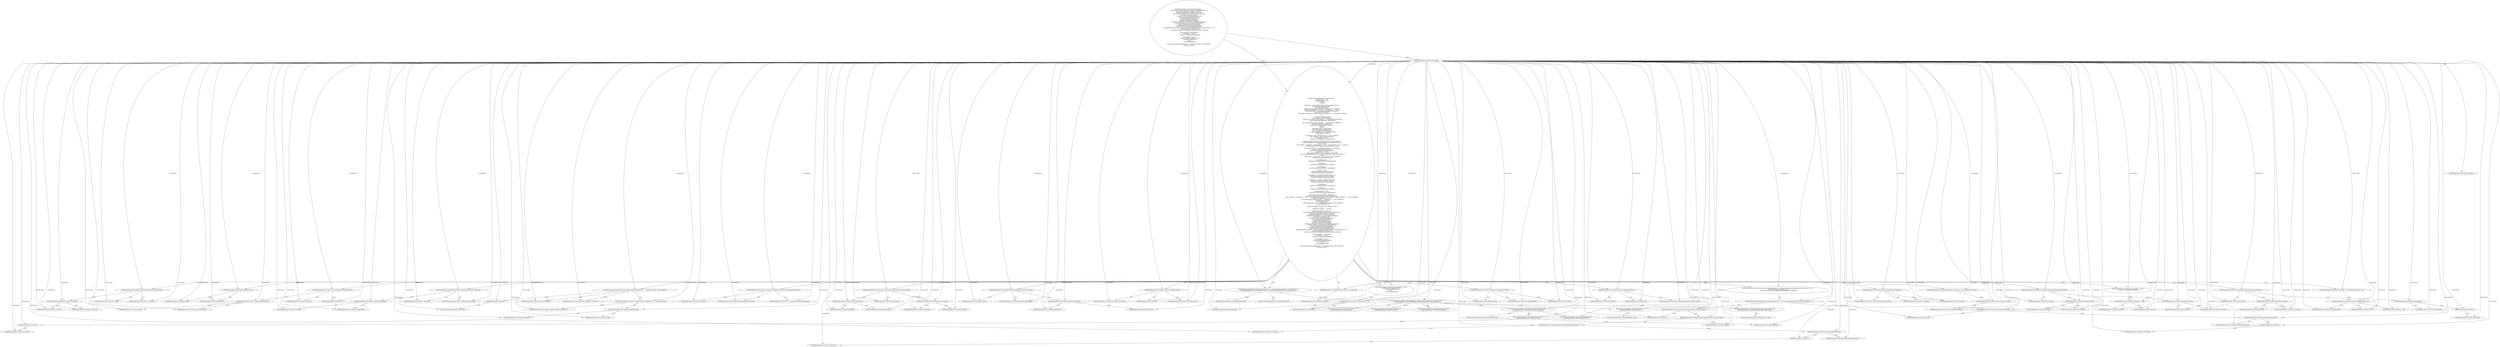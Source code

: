 digraph "Pattern" {
0 [label="addGenICGeneratedFiles#?,File,Hashtable#8:DELETE
buildWebsphereJar#?,File,File#5:DELETE" shape=ellipse]
1 [label="addGenICGeneratedFiles#?,File,Hashtable#8:((Java) (getTask().getProject().createTask(\"java\")))
buildWebsphereJar#?,File,File#5:((Java) (getTask().getProject().createTask(\"java\")))" shape=ellipse]
2 [label="addGenICGeneratedFiles#?,File,Hashtable#8:genicTask = ((Java) (getTask().getProject().createTask(\"java\")))
buildWebsphereJar#?,File,File#5:Java javaTask = ((Java) (getTask().getProject().createTask(\"java\")))" shape=ellipse]
3 [label="addGenICGeneratedFiles#?,File,Hashtable#2:\{
    Java genicTask = null;
    String genicClass = null;
    if (nogenic) \{
        return;
    \}
    genicTask = ((Java) (getTask().getProject().createTask(\"java\")));
    genicTask.setTaskName(\"genic\");
    genicTask.setFork(true);
    genicTask.createJvmarg().setValue(\"-Dinstall.root=\" + jonasroot);
    String jonasConfigDir = (jonasroot + File.separator) + \"config\";
    File javaPolicyFile = new File(jonasConfigDir, \"java.policy\");
    if (javaPolicyFile.exists()) \{
        genicTask.createJvmarg().setValue(\"-Djava.security.policy=\" + javaPolicyFile.toString());
    \}
    try \{
        outputdir = createTempDir();
    \} catch (IOException aIOException) \{
        String msg = \"Cannot create temp dir: \" + aIOException.getMessage();
        throw new BuildException(msg, aIOException);
    \}
    log(\"Using temporary output directory: \" + outputdir, MSG_VERBOSE);
    genicTask.createArg().setValue(\"-d\");
    genicTask.createArg().setFile(outputdir);
    String key;
    File f;
    Enumeration keys = ejbFiles.keys();
    while (keys.hasMoreElements()) \{
        key = ((String) (keys.nextElement()));
        f = new File((outputdir + File.separator) + key);
        f.getParentFile().mkdirs();
    \} 
    log(\"Worked around a bug of GenIC 2.5.\", MSG_VERBOSE);
    Path classpath = getCombinedClasspath();
    if (classpath == null) \{
        classpath = new Path(getTask().getProject());
    \}
    classpath.append(new Path(classpath.getProject(), jonasConfigDir));
    classpath.append(new Path(classpath.getProject(), outputdir.toString()));
    if (orb != null) \{
        String orbJar = ((((jonasroot + File.separator) + \"lib\") + File.separator) + orb) + \"_jonas.jar\";
        classpath.append(new Path(classpath.getProject(), orbJar));
    \}
    log(\"Using classpath: \" + classpath.toString(), MSG_VERBOSE);
    genicTask.setClasspath(classpath);
    genicClass = getGenicClassName(classpath);
    if (genicClass == null) \{
        log(\"Cannot find GenIC class in classpath.\", MSG_ERR);
        throw new BuildException(\"GenIC class not found, please check the classpath.\");
    \} else \{
        log((\"Using '\" + genicClass) + \"' GenIC class.\", MSG_VERBOSE);
        genicTask.setClassname(genicClass);
    \}
    if (keepgenerated) \{
        genicTask.createArg().setValue(\"-keepgenerated\");
    \}
    if (nocompil) \{
        genicTask.createArg().setValue(\"-nocompil\");
    \}
    if (novalidation) \{
        genicTask.createArg().setValue(\"-novalidation\");
    \}
    if (javac != null) \{
        genicTask.createArg().setValue(\"-javac\");
        genicTask.createArg().setLine(javac);
    \}
    if ((javacopts != null) && (!javacopts.equals(\"\"))) \{
        genicTask.createArg().setValue(\"-javacopts\");
        genicTask.createArg().setLine(javacopts);
    \}
    if ((rmicopts != null) && (!rmicopts.equals(\"\"))) \{
        genicTask.createArg().setValue(\"-rmicopts\");
        genicTask.createArg().setLine(rmicopts);
    \}
    if (secpropag) \{
        genicTask.createArg().setValue(\"-secpropag\");
    \}
    if (verbose) \{
        genicTask.createArg().setValue(\"-verbose\");
    \}
    if (additionalargs != null) \{
        genicTask.createArg().setValue(additionalargs);
    \}
    genicTask.createArg().setValue(\"-noaddinjar\");
    genicTask.createArg().setValue(genericJarFile.getPath());
    log((((((\"Calling \" + genicClass) + \" for \") + getConfig().descriptorDir) + File.separator) + descriptorName) + \".\", MSG_VERBOSE);
    if (genicTask.executeJava() != 0) \{
        log((\"Deleting temp output directory '\" + outputdir) + \"'.\", MSG_VERBOSE);
        deleteAllFiles(outputdir);
        if (!keepgeneric) \{
            log(\"Deleting generic JAR \" + genericJarFile.toString(), MSG_VERBOSE);
            genericJarFile.delete();
        \}
        throw new BuildException(\"GenIC reported an error.\");
    \}
    addAllFiles(outputdir, \"\", ejbFiles);
\}
buildWebsphereJar#?,File,File#4:\{
    Java javaTask = ((Java) (getTask().getProject().createTask(\"java\")));
    javaTask.createJvmarg().setValue(\"-Xms64m\");
    javaTask.createJvmarg().setValue(\"-Xmx128m\");
    Environment.Variable var = new Environment.Variable();
    var.setKey(\"websphere.lib.dir\");
    File libdir = new File(websphereHome, \"lib\");
    var.setValue(libdir.getAbsolutePath());
    javaTask.addSysproperty(var);
    javaTask.setDir(websphereHome);
    javaTask.setTaskName(\"ejbdeploy\");
    javaTask.setClassname(\"com.ibm.etools.ejbdeploy.EJBDeploy\");
    javaTask.createArg().setValue(sourceJar.getPath());
    javaTask.createArg().setValue(tempdir);
    javaTask.createArg().setValue(destJar.getPath());
    javaTask.createArg().setLine(getOptions());
    if ((getCombinedClasspath() != null) && (getCombinedClasspath().toString().length() > 0)) \{
        javaTask.createArg().setValue(\"-cp\");
        javaTask.createArg().setValue(getCombinedClasspath().toString());
    \}
    Path classpath = wasClasspath;
    if (classpath == null) \{
        classpath = getCombinedClasspath();
    \}
    if (classpath != null) \{
        javaTask.setClasspath(classpath);
        javaTask.setFork(true);
    \} else \{
        javaTask.setFork(true);
    \}
    log(\"Calling websphere.ejbdeploy for \" + sourceJar.toString(), MSG_VERBOSE);
    javaTask.execute();
\}" shape=ellipse]
4 [label="addGenICGeneratedFiles#?,File,Hashtable#8:genicTask" shape=ellipse]
5 [label="addGenICGeneratedFiles#?,File,Hashtable#8:INSERT" shape=ellipse]
6 [label="addGenICGeneratedFiles#?,File,Hashtable#8:createTask
buildWebsphereJar#?,File,File#5:createTask" shape=ellipse]
7 [label="addGenICGeneratedFiles#?,File,Hashtable#8:Java
buildWebsphereJar#?,File,File#5:Java" shape=ellipse]
8 [label="addGenICGeneratedFiles#?,File,Hashtable#8:getTask().getProject()
buildWebsphereJar#?,File,File#5:getTask().getProject()" shape=ellipse]
9 [label="addGenICGeneratedFiles#?,File,Hashtable#8:getProject" shape=ellipse]
10 [label="addGenICGeneratedFiles#?,File,Hashtable#8:getTask()
buildWebsphereJar#?,File,File#5:getTask()" shape=ellipse]
11 [label="addGenICGeneratedFiles#?,File,Hashtable#8:getProject()
buildWebsphereJar#?,File,File#5:getProject()" shape=ellipse]
12 [label="addGenICGeneratedFiles#?,File,Hashtable#8:createTask(java.lang.String)
buildWebsphereJar#?,File,File#5:createTask(java.lang.String)" shape=ellipse]
13 [label="addGenICGeneratedFiles#?,File,Hashtable#-1:String" shape=ellipse]
14 [label="addGenICGeneratedFiles#?,File,Hashtable#8:\"java\"
buildWebsphereJar#?,File,File#5:\"java\"" shape=ellipse]
15 [label="addGenICGeneratedFiles#?,File,Hashtable#-1:String" shape=ellipse]
16 [label="buildWebsphereJar#?,File,File#4:if (ejbdeploy) \{
    Java javaTask = ((Java) (getTask().getProject().createTask(\"java\")));
    javaTask.createJvmarg().setValue(\"-Xms64m\");
    javaTask.createJvmarg().setValue(\"-Xmx128m\");
    Environment.Variable var = new Environment.Variable();
    var.setKey(\"websphere.lib.dir\");
    File libdir = new File(websphereHome, \"lib\");
    var.setValue(libdir.getAbsolutePath());
    javaTask.addSysproperty(var);
    javaTask.setDir(websphereHome);
    javaTask.setTaskName(\"ejbdeploy\");
    javaTask.setClassname(\"com.ibm.etools.ejbdeploy.EJBDeploy\");
    javaTask.createArg().setValue(sourceJar.getPath());
    javaTask.createArg().setValue(tempdir);
    javaTask.createArg().setValue(destJar.getPath());
    javaTask.createArg().setLine(getOptions());
    if ((getCombinedClasspath() != null) && (getCombinedClasspath().toString().length() > 0)) \{
        javaTask.createArg().setValue(\"-cp\");
        javaTask.createArg().setValue(getCombinedClasspath().toString());
    \}
    Path classpath = wasClasspath;
    if (classpath == null) \{
        classpath = getCombinedClasspath();
    \}
    if (classpath != null) \{
        javaTask.setClasspath(classpath);
        javaTask.setFork(true);
    \} else \{
        javaTask.setFork(true);
    \}
    log(\"Calling websphere.ejbdeploy for \" + sourceJar.toString(), MSG_VERBOSE);
    javaTask.execute();
\}" shape=ellipse]
17 [label="buildWebsphereJar#?,File,File#16:getPath()" shape=ellipse]
18 [label="buildWebsphereJar#?,File,File#-1:PlaceHold" shape=ellipse]
19 [label="buildWebsphereJar#?,File,File#12:var" shape=ellipse]
20 [label="buildWebsphereJar#?,File,File#34:\"Calling websphere.ejbdeploy for \"" shape=ellipse]
21 [label="buildWebsphereJar#?,File,File#35:javaTask" shape=ellipse]
22 [label="buildWebsphereJar#?,File,File#-1:PlaceHold" shape=ellipse]
23 [label="buildWebsphereJar#?,File,File#17:javaTask.createArg().setValue(tempdir)" shape=ellipse]
24 [label="buildWebsphereJar#?,File,File#20:getCombinedClasspath().toString()" shape=ellipse]
25 [label="buildWebsphereJar#?,File,File#14:\"ejbdeploy\"" shape=ellipse]
26 [label="buildWebsphereJar#?,File,File#25:classpath == null" shape=ellipse]
27 [label="buildWebsphereJar#?,File,File#20:length()" shape=ellipse]
28 [label="buildWebsphereJar#?,File,File#19:createArg()" shape=ellipse]
29 [label="buildWebsphereJar#?,File,File#11:var.setValue(libdir.getAbsolutePath())" shape=ellipse]
30 [label="buildWebsphereJar#?,File,File#17:tempdir" shape=ellipse]
31 [label="buildWebsphereJar#?,File,File#16:sourceJar" shape=ellipse]
32 [label="buildWebsphereJar#?,File,File#20:null" shape=ellipse]
33 [label="buildWebsphereJar#?,File,File#4:ejbdeploy" shape=ellipse]
34 [label="buildWebsphereJar#?,File,File#-1:ejbdeploy" shape=ellipse]
35 [label="buildWebsphereJar#?,File,File#-1:" shape=ellipse]
36 [label="buildWebsphereJar#?,File,File#-1:" shape=ellipse]
37 [label="buildWebsphereJar#?,File,File#20:getCombinedClasspath()" shape=ellipse]
38 [label="buildWebsphereJar#?,File,File#20:(getCombinedClasspath().toString().length() > 0)" shape=ellipse]
39 [label="buildWebsphereJar#?,File,File#7:\"-Xmx128m\"" shape=ellipse]
40 [label="buildWebsphereJar#?,File,File#16:sourceJar.getPath()" shape=ellipse]
41 [label="buildWebsphereJar#?,File,File#35:javaTask.execute()" shape=ellipse]
42 [label="buildWebsphereJar#?,File,File#25:classpath" shape=ellipse]
43 [label="buildWebsphereJar#?,File,File#17:createArg()" shape=ellipse]
44 [label="buildWebsphereJar#?,File,File#11:libdir.getAbsolutePath()" shape=ellipse]
45 [label="buildWebsphereJar#?,File,File#-1:Environment$Variable()" shape=ellipse]
46 [label="buildWebsphereJar#?,File,File#24:wasClasspath" shape=ellipse]
47 [label="buildWebsphereJar#?,File,File#5:getTask()" shape=ellipse]
48 [label="buildWebsphereJar#?,File,File#17:setValue()" shape=ellipse]
49 [label="buildWebsphereJar#?,File,File#13:websphereHome" shape=ellipse]
50 [label="buildWebsphereJar#?,File,File#35:execute()" shape=ellipse]
51 [label="buildWebsphereJar#?,File,File#34:sourceJar" shape=ellipse]
52 [label="buildWebsphereJar#?,File,File#7:createJvmarg()" shape=ellipse]
53 [label="buildWebsphereJar#?,File,File#7:javaTask.createJvmarg().setValue(\"-Xmx128m\")" shape=ellipse]
54 [label="buildWebsphereJar#?,File,File#-1:" shape=ellipse]
55 [label="buildWebsphereJar#?,File,File#34:toString()" shape=ellipse]
56 [label="buildWebsphereJar#?,File,File#7:setValue(java.lang.String)" shape=ellipse]
57 [label="buildWebsphereJar#?,File,File#34:sourceJar.toString()" shape=ellipse]
58 [label="buildWebsphereJar#?,File,File#6:javaTask.createJvmarg()" shape=ellipse]
59 [label="buildWebsphereJar#?,File,File#18:createArg()" shape=ellipse]
60 [label="buildWebsphereJar#?,File,File#34:log(\"Calling websphere.ejbdeploy for \" + sourceJar.toString(), MSG_VERBOSE)" shape=ellipse]
61 [label="buildWebsphereJar#?,File,File#19:javaTask" shape=ellipse]
62 [label="buildWebsphereJar#?,File,File#11:var" shape=ellipse]
63 [label="buildWebsphereJar#?,File,File#18:setValue()" shape=ellipse]
64 [label="buildWebsphereJar#?,File,File#15:javaTask.setClassname(\"com.ibm.etools.ejbdeploy.EJBDeploy\")" shape=ellipse]
65 [label="buildWebsphereJar#?,File,File#18:destJar.getPath()" shape=ellipse]
66 [label="buildWebsphereJar#?,File,File#14:setTaskName(java.lang.String)" shape=ellipse]
67 [label="buildWebsphereJar#?,File,File#6:setValue(java.lang.String)" shape=ellipse]
68 [label="buildWebsphereJar#?,File,File#18:destJar" shape=ellipse]
69 [label="buildWebsphereJar#?,File,File#10:websphereHome" shape=ellipse]
70 [label="buildWebsphereJar#?,File,File#15:javaTask" shape=ellipse]
71 [label="buildWebsphereJar#?,File,File#20:(getCombinedClasspath() != null) && (getCombinedClasspath().toString().length() > 0)" shape=ellipse]
72 [label="buildWebsphereJar#?,File,File#20:0" shape=ellipse]
73 [label="buildWebsphereJar#?,File,File#16:javaTask.createArg().setValue(sourceJar.getPath())" shape=ellipse]
74 [label="buildWebsphereJar#?,File,File#6:\"-Xms64m\"" shape=ellipse]
75 [label="buildWebsphereJar#?,File,File#9:setKey(java.lang.String)" shape=ellipse]
76 [label="buildWebsphereJar#?,File,File#16:createArg()" shape=ellipse]
77 [label="buildWebsphereJar#?,File,File#-1:File()" shape=ellipse]
78 [label="buildWebsphereJar#?,File,File#17:javaTask.createArg()" shape=ellipse]
79 [label="buildWebsphereJar#?,File,File#6:javaTask.createJvmarg().setValue(\"-Xms64m\")" shape=ellipse]
80 [label="buildWebsphereJar#?,File,File#20:getCombinedClasspath()" shape=ellipse]
81 [label="buildWebsphereJar#?,File,File#9:\"websphere.lib.dir\"" shape=ellipse]
82 [label="buildWebsphereJar#?,File,File#28:if (classpath != null) \{
    javaTask.setClasspath(classpath);
    javaTask.setFork(true);
\} else \{
    javaTask.setFork(true);
\}" shape=ellipse]
83 [label="buildWebsphereJar#?,File,File#-1:PlaceHold" shape=ellipse]
84 [label="buildWebsphereJar#?,File,File#-1:" shape=ellipse]
85 [label="buildWebsphereJar#?,File,File#7:javaTask.createJvmarg()" shape=ellipse]
86 [label="buildWebsphereJar#?,File,File#28:null" shape=ellipse]
87 [label="buildWebsphereJar#?,File,File#19:getOptions()" shape=ellipse]
88 [label="buildWebsphereJar#?,File,File#9:var.setKey(\"websphere.lib.dir\")" shape=ellipse]
89 [label="buildWebsphereJar#?,File,File#20:if ((getCombinedClasspath() != null) && (getCombinedClasspath().toString().length() > 0)) \{
    javaTask.createArg().setValue(\"-cp\");
    javaTask.createArg().setValue(getCombinedClasspath().toString());
\}" shape=ellipse]
90 [label="buildWebsphereJar#?,File,File#24:Path classpath = wasClasspath" shape=ellipse]
91 [label="buildWebsphereJar#?,File,File#20:(getCombinedClasspath() != null)" shape=ellipse]
92 [label="buildWebsphereJar#?,File,File#14:javaTask" shape=ellipse]
93 [label="buildWebsphereJar#?,File,File#6:javaTask" shape=ellipse]
94 [label="buildWebsphereJar#?,File,File#10:\"lib\"" shape=ellipse]
95 [label="buildWebsphereJar#?,File,File#34:MSG_VERBOSE" shape=ellipse]
96 [label="buildWebsphereJar#?,File,File#20:getCombinedClasspath().toString().length()" shape=ellipse]
97 [label="buildWebsphereJar#?,File,File#-1:PlaceHold" shape=ellipse]
98 [label="buildWebsphereJar#?,File,File#12:addSysproperty(Environment.Variable)" shape=ellipse]
99 [label="buildWebsphereJar#?,File,File#18:javaTask.createArg()" shape=ellipse]
100 [label="buildWebsphereJar#?,File,File#12:javaTask.addSysproperty(var)" shape=ellipse]
101 [label="buildWebsphereJar#?,File,File#25:null" shape=ellipse]
102 [label="buildWebsphereJar#?,File,File#18:javaTask" shape=ellipse]
103 [label="buildWebsphereJar#?,File,File#12:javaTask" shape=ellipse]
104 [label="buildWebsphereJar#?,File,File#19:javaTask.createArg()" shape=ellipse]
105 [label="buildWebsphereJar#?,File,File#15:\"com.ibm.etools.ejbdeploy.EJBDeploy\"" shape=ellipse]
106 [label="buildWebsphereJar#?,File,File#11:setValue()" shape=ellipse]
107 [label="buildWebsphereJar#?,File,File#28:classpath != null" shape=ellipse]
108 [label="buildWebsphereJar#?,File,File#16:javaTask" shape=ellipse]
109 [label="buildWebsphereJar#?,File,File#7:javaTask" shape=ellipse]
110 [label="buildWebsphereJar#?,File,File#28:classpath" shape=ellipse]
111 [label="buildWebsphereJar#?,File,File#19:setLine()" shape=ellipse]
112 [label="buildWebsphereJar#?,File,File#17:javaTask" shape=ellipse]
113 [label="buildWebsphereJar#?,File,File#20:toString()" shape=ellipse]
114 [label="buildWebsphereJar#?,File,File#16:setValue()" shape=ellipse]
115 [label="buildWebsphereJar#?,File,File#-1:PlaceHold" shape=ellipse]
116 [label="buildWebsphereJar#?,File,File#9:var" shape=ellipse]
117 [label="buildWebsphereJar#?,File,File#34:log(<unknown>,<unknown>)" shape=ellipse]
118 [label="buildWebsphereJar#?,File,File#13:javaTask.setDir(websphereHome)" shape=ellipse]
119 [label="buildWebsphereJar#?,File,File#13:setDir()" shape=ellipse]
120 [label="buildWebsphereJar#?,File,File#34:\"Calling websphere.ejbdeploy for \" + sourceJar.toString()" shape=ellipse]
121 [label="buildWebsphereJar#?,File,File#8:new Environment.Variable()" shape=ellipse]
122 [label="buildWebsphereJar#?,File,File#-1:" shape=ellipse]
123 [label="buildWebsphereJar#?,File,File#8:Environment.Variable var = new Environment.Variable()" shape=ellipse]
124 [label="buildWebsphereJar#?,File,File#20:getCombinedClasspath()" shape=ellipse]
125 [label="buildWebsphereJar#?,File,File#10:new File(websphereHome, \"lib\")" shape=ellipse]
126 [label="buildWebsphereJar#?,File,File#18:getPath()" shape=ellipse]
127 [label="buildWebsphereJar#?,File,File#11:getAbsolutePath()" shape=ellipse]
128 [label="buildWebsphereJar#?,File,File#25:if (classpath == null) \{
    classpath = getCombinedClasspath();
\}" shape=ellipse]
129 [label="buildWebsphereJar#?,File,File#6:createJvmarg()" shape=ellipse]
130 [label="buildWebsphereJar#?,File,File#18:javaTask.createArg().setValue(destJar.getPath())" shape=ellipse]
131 [label="buildWebsphereJar#?,File,File#14:javaTask.setTaskName(\"ejbdeploy\")" shape=ellipse]
132 [label="buildWebsphereJar#?,File,File#10:File libdir = new File(websphereHome, \"lib\")" shape=ellipse]
133 [label="buildWebsphereJar#?,File,File#16:javaTask.createArg()" shape=ellipse]
134 [label="buildWebsphereJar#?,File,File#19:javaTask.createArg().setLine(getOptions())" shape=ellipse]
135 [label="buildWebsphereJar#?,File,File#15:setClassname(java.lang.String)" shape=ellipse]
136 [label="buildWebsphereJar#?,File,File#19:getOptions()" shape=ellipse]
137 [label="buildWebsphereJar#?,File,File#11:libdir" shape=ellipse]
138 [label="buildWebsphereJar#?,File,File#13:javaTask" shape=ellipse]
139 [label="buildWebsphereJar#?,File,File#20:getCombinedClasspath()" shape=ellipse]
1 -> 0 [label="Action:2"];
1 -> 6 [label="AST:2"];
1 -> 7 [label="AST:2"];
1 -> 8 [label="AST:2"];
1 -> 12 [label="AST:2"];
1 -> 14 [label="AST:2"];
2 -> 1 [label="AST:2"];
2 -> 4 [label="AST:1"];
2 -> 5 [label="Action:1"];
3 -> 2 [label="AST:2"];
3 -> 23 [label="AST:1"];
3 -> 29 [label="AST:1"];
3 -> 41 [label="AST:1"];
3 -> 53 [label="AST:1"];
3 -> 60 [label="AST:1"];
3 -> 64 [label="AST:1"];
3 -> 73 [label="AST:1"];
3 -> 79 [label="AST:1"];
3 -> 82 [label="AST:1"];
3 -> 88 [label="AST:1"];
3 -> 89 [label="AST:1"];
3 -> 90 [label="AST:1"];
3 -> 100 [label="AST:1"];
3 -> 118 [label="AST:1"];
3 -> 123 [label="AST:1"];
3 -> 128 [label="AST:1"];
3 -> 130 [label="AST:1"];
3 -> 131 [label="AST:1"];
3 -> 132 [label="AST:1"];
3 -> 134 [label="AST:1"];
8 -> 9 [label="AST:1"];
8 -> 10 [label="AST:2"];
8 -> 11 [label="AST:2"];
10 -> 35 [label="AST:1"];
10 -> 47 [label="AST:1"];
12 -> 13 [label="AST:1"];
14 -> 15 [label="AST:1"];
16 -> 33 [label="AST:1"];
16 -> 3 [label="AST:1"];
23 -> 78 [label="AST:1"];
23 -> 48 [label="AST:1"];
23 -> 30 [label="AST:1"];
24 -> 139 [label="AST:1"];
24 -> 113 [label="AST:1"];
26 -> 42 [label="AST:1"];
26 -> 101 [label="AST:1"];
29 -> 62 [label="AST:1"];
29 -> 106 [label="AST:1"];
29 -> 44 [label="AST:1"];
33 -> 17 [label="Control Dep:1"];
33 -> 18 [label="Control Dep:1"];
33 -> 19 [label="Control Dep:1"];
33 -> 20 [label="Control Dep:1"];
33 -> 21 [label="Control Dep:1"];
33 -> 22 [label="Control Dep:1"];
33 -> 23 [label="Control Dep:1"];
33 -> 24 [label="Control Dep:1"];
33 -> 25 [label="Control Dep:1"];
33 -> 26 [label="Control Dep:1"];
33 -> 27 [label="Control Dep:1"];
33 -> 28 [label="Control Dep:1"];
33 -> 29 [label="Control Dep:1"];
33 -> 30 [label="Control Dep:1"];
33 -> 31 [label="Control Dep:1"];
33 -> 32 [label="Control Dep:1"];
33 -> 34 [label="AST:1"];
33 -> 3 [label="Control Dep:1"];
33 -> 2 [label="Control Dep:1"];
33 -> 1 [label="Control Dep:1"];
33 -> 12 [label="Control Dep:1"];
33 -> 8 [label="Control Dep:1"];
33 -> 11 [label="Control Dep:1"];
33 -> 10 [label="Control Dep:1"];
33 -> 47 [label="Control Dep:1"];
33 -> 35 [label="Control Dep:1"];
33 -> 14 [label="Control Dep:1"];
33 -> 79 [label="Control Dep:1"];
33 -> 67 [label="Control Dep:1"];
33 -> 58 [label="Control Dep:1"];
33 -> 129 [label="Control Dep:1"];
33 -> 93 [label="Control Dep:1"];
33 -> 74 [label="Control Dep:1"];
33 -> 53 [label="Control Dep:1"];
33 -> 56 [label="Control Dep:1"];
33 -> 85 [label="Control Dep:1"];
33 -> 52 [label="Control Dep:1"];
33 -> 109 [label="Control Dep:1"];
33 -> 39 [label="Control Dep:1"];
33 -> 123 [label="Control Dep:1"];
33 -> 121 [label="Control Dep:1"];
33 -> 45 [label="Control Dep:1"];
33 -> 88 [label="Control Dep:1"];
33 -> 75 [label="Control Dep:1"];
33 -> 116 [label="Control Dep:1"];
33 -> 81 [label="Control Dep:1"];
33 -> 132 [label="Control Dep:1"];
33 -> 125 [label="Control Dep:1"];
33 -> 77 [label="Control Dep:1"];
33 -> 69 [label="Control Dep:1"];
33 -> 94 [label="Control Dep:1"];
33 -> 106 [label="Control Dep:1"];
33 -> 62 [label="Control Dep:1"];
33 -> 44 [label="Control Dep:1"];
33 -> 127 [label="Control Dep:1"];
33 -> 137 [label="Control Dep:1"];
33 -> 100 [label="Control Dep:1"];
33 -> 98 [label="Control Dep:1"];
33 -> 103 [label="Control Dep:1"];
33 -> 118 [label="Control Dep:1"];
33 -> 119 [label="Control Dep:1"];
33 -> 138 [label="Control Dep:1"];
33 -> 49 [label="Control Dep:1"];
33 -> 131 [label="Control Dep:1"];
33 -> 66 [label="Control Dep:1"];
33 -> 92 [label="Control Dep:1"];
33 -> 64 [label="Control Dep:1"];
33 -> 135 [label="Control Dep:1"];
33 -> 70 [label="Control Dep:1"];
33 -> 105 [label="Control Dep:1"];
33 -> 73 [label="Control Dep:1"];
33 -> 114 [label="Control Dep:1"];
33 -> 133 [label="Control Dep:1"];
33 -> 76 [label="Control Dep:1"];
33 -> 108 [label="Control Dep:1"];
33 -> 40 [label="Control Dep:1"];
33 -> 48 [label="Control Dep:1"];
33 -> 78 [label="Control Dep:1"];
33 -> 43 [label="Control Dep:1"];
33 -> 112 [label="Control Dep:1"];
33 -> 130 [label="Control Dep:1"];
33 -> 63 [label="Control Dep:1"];
33 -> 99 [label="Control Dep:1"];
33 -> 59 [label="Control Dep:1"];
33 -> 102 [label="Control Dep:1"];
33 -> 65 [label="Control Dep:1"];
33 -> 126 [label="Control Dep:1"];
33 -> 68 [label="Control Dep:1"];
33 -> 134 [label="Control Dep:1"];
33 -> 111 [label="Control Dep:1"];
33 -> 104 [label="Control Dep:1"];
33 -> 61 [label="Control Dep:1"];
33 -> 136 [label="Control Dep:1"];
33 -> 87 [label="Control Dep:1"];
33 -> 122 [label="Control Dep:1"];
33 -> 115 [label="Control Dep:1"];
33 -> 89 [label="Control Dep:1"];
33 -> 71 [label="Control Dep:1"];
33 -> 91 [label="Control Dep:1"];
33 -> 37 [label="Control Dep:1"];
33 -> 124 [label="Control Dep:1"];
33 -> 84 [label="Control Dep:1"];
33 -> 83 [label="Control Dep:1"];
33 -> 38 [label="Control Dep:1"];
33 -> 96 [label="Control Dep:1"];
33 -> 113 [label="Control Dep:1"];
33 -> 139 [label="Control Dep:1"];
33 -> 80 [label="Control Dep:1"];
33 -> 36 [label="Control Dep:1"];
33 -> 72 [label="Control Dep:1"];
33 -> 90 [label="Control Dep:1"];
33 -> 46 [label="Control Dep:1"];
33 -> 128 [label="Control Dep:1"];
33 -> 42 [label="Control Dep:1"];
33 -> 101 [label="Control Dep:1"];
33 -> 82 [label="Control Dep:1"];
33 -> 107 [label="Control Dep:1"];
33 -> 110 [label="Control Dep:1"];
33 -> 86 [label="Control Dep:1"];
33 -> 60 [label="Control Dep:1"];
33 -> 117 [label="Control Dep:1"];
33 -> 54 [label="Control Dep:1"];
33 -> 97 [label="Control Dep:1"];
33 -> 120 [label="Control Dep:1"];
33 -> 57 [label="Control Dep:1"];
33 -> 55 [label="Control Dep:1"];
33 -> 51 [label="Control Dep:1"];
33 -> 95 [label="Control Dep:1"];
33 -> 41 [label="Control Dep:1"];
33 -> 50 [label="Control Dep:1"];
35 -> 22 [label="AST:1"];
36 -> 18 [label="AST:1"];
37 -> 84 [label="AST:1"];
37 -> 124 [label="AST:1"];
38 -> 96 [label="AST:1"];
38 -> 72 [label="AST:1"];
40 -> 17 [label="AST:1"];
40 -> 31 [label="AST:1"];
41 -> 21 [label="AST:1"];
41 -> 50 [label="AST:1"];
44 -> 137 [label="AST:1"];
44 -> 127 [label="AST:1"];
53 -> 39 [label="AST:1"];
53 -> 85 [label="AST:1"];
53 -> 56 [label="AST:1"];
54 -> 97 [label="AST:1"];
57 -> 51 [label="AST:1"];
57 -> 55 [label="AST:1"];
58 -> 93 [label="AST:1"];
58 -> 129 [label="AST:1"];
60 -> 54 [label="AST:1"];
60 -> 117 [label="AST:1"];
60 -> 120 [label="AST:1"];
60 -> 95 [label="AST:1"];
64 -> 70 [label="AST:1"];
64 -> 135 [label="AST:1"];
64 -> 105 [label="AST:1"];
65 -> 68 [label="AST:1"];
65 -> 126 [label="AST:1"];
71 -> 38 [label="AST:1"];
71 -> 91 [label="AST:1"];
73 -> 40 [label="AST:1"];
73 -> 133 [label="AST:1"];
73 -> 114 [label="AST:1"];
78 -> 43 [label="AST:1"];
78 -> 112 [label="AST:1"];
79 -> 58 [label="AST:1"];
79 -> 67 [label="AST:1"];
79 -> 74 [label="AST:1"];
82 -> 107 [label="AST:1"];
84 -> 83 [label="AST:1"];
85 -> 52 [label="AST:1"];
85 -> 109 [label="AST:1"];
88 -> 75 [label="AST:1"];
88 -> 81 [label="AST:1"];
88 -> 116 [label="AST:1"];
89 -> 71 [label="AST:1"];
90 -> 46 [label="AST:1"];
91 -> 32 [label="AST:1"];
91 -> 37 [label="AST:1"];
96 -> 24 [label="AST:1"];
96 -> 27 [label="AST:1"];
99 -> 59 [label="AST:1"];
99 -> 102 [label="AST:1"];
100 -> 19 [label="AST:1"];
100 -> 98 [label="AST:1"];
100 -> 103 [label="AST:1"];
104 -> 28 [label="AST:1"];
104 -> 61 [label="AST:1"];
107 -> 86 [label="AST:1"];
107 -> 110 [label="AST:1"];
118 -> 49 [label="AST:1"];
118 -> 138 [label="AST:1"];
118 -> 119 [label="AST:1"];
120 -> 20 [label="AST:1"];
120 -> 57 [label="AST:1"];
121 -> 45 [label="AST:1"];
122 -> 115 [label="AST:1"];
123 -> 121 [label="AST:1"];
125 -> 69 [label="AST:1"];
125 -> 77 [label="AST:1"];
125 -> 94 [label="AST:1"];
128 -> 26 [label="AST:1"];
130 -> 63 [label="AST:1"];
130 -> 65 [label="AST:1"];
130 -> 99 [label="AST:1"];
131 -> 25 [label="AST:1"];
131 -> 66 [label="AST:1"];
131 -> 92 [label="AST:1"];
132 -> 125 [label="AST:1"];
133 -> 76 [label="AST:1"];
133 -> 108 [label="AST:1"];
134 -> 104 [label="AST:1"];
134 -> 111 [label="AST:1"];
134 -> 136 [label="AST:1"];
136 -> 87 [label="AST:1"];
136 -> 122 [label="AST:1"];
139 -> 36 [label="AST:1"];
139 -> 80 [label="AST:1"];
}